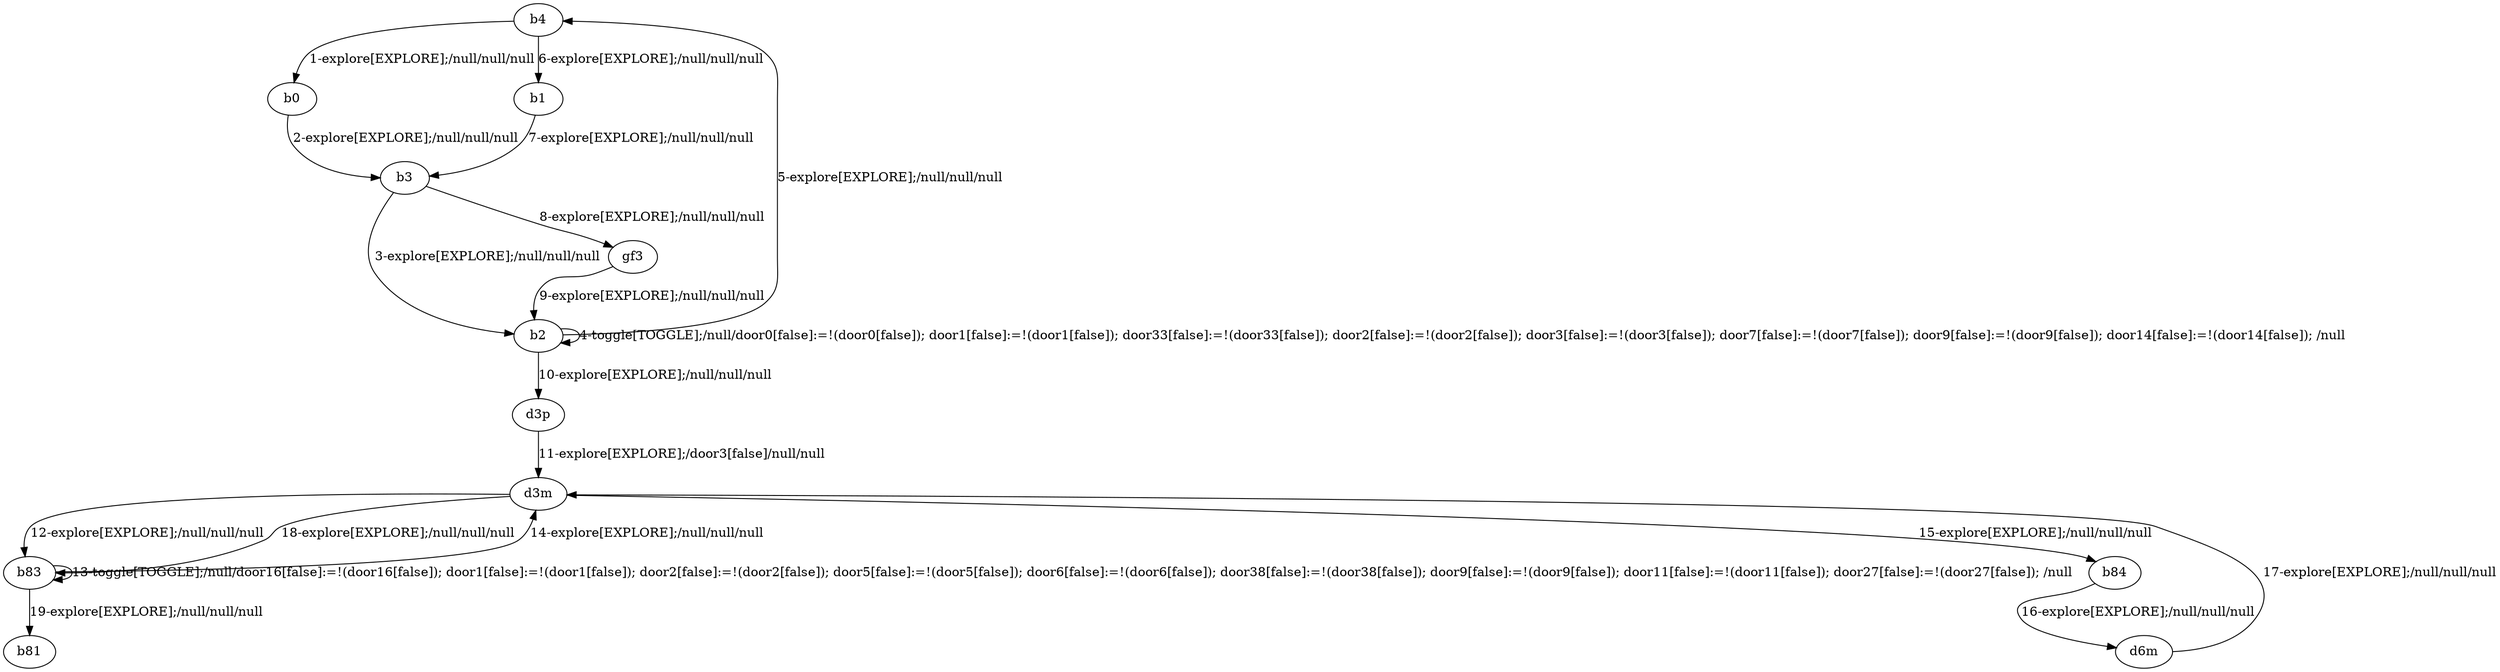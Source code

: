 # Total number of goals covered by this test: 1
# b83 --> b81

digraph g {
"b4" -> "b0" [label = "1-explore[EXPLORE];/null/null/null"];
"b0" -> "b3" [label = "2-explore[EXPLORE];/null/null/null"];
"b3" -> "b2" [label = "3-explore[EXPLORE];/null/null/null"];
"b2" -> "b2" [label = "4-toggle[TOGGLE];/null/door0[false]:=!(door0[false]); door1[false]:=!(door1[false]); door33[false]:=!(door33[false]); door2[false]:=!(door2[false]); door3[false]:=!(door3[false]); door7[false]:=!(door7[false]); door9[false]:=!(door9[false]); door14[false]:=!(door14[false]); /null"];
"b2" -> "b4" [label = "5-explore[EXPLORE];/null/null/null"];
"b4" -> "b1" [label = "6-explore[EXPLORE];/null/null/null"];
"b1" -> "b3" [label = "7-explore[EXPLORE];/null/null/null"];
"b3" -> "gf3" [label = "8-explore[EXPLORE];/null/null/null"];
"gf3" -> "b2" [label = "9-explore[EXPLORE];/null/null/null"];
"b2" -> "d3p" [label = "10-explore[EXPLORE];/null/null/null"];
"d3p" -> "d3m" [label = "11-explore[EXPLORE];/door3[false]/null/null"];
"d3m" -> "b83" [label = "12-explore[EXPLORE];/null/null/null"];
"b83" -> "b83" [label = "13-toggle[TOGGLE];/null/door16[false]:=!(door16[false]); door1[false]:=!(door1[false]); door2[false]:=!(door2[false]); door5[false]:=!(door5[false]); door6[false]:=!(door6[false]); door38[false]:=!(door38[false]); door9[false]:=!(door9[false]); door11[false]:=!(door11[false]); door27[false]:=!(door27[false]); /null"];
"b83" -> "d3m" [label = "14-explore[EXPLORE];/null/null/null"];
"d3m" -> "b84" [label = "15-explore[EXPLORE];/null/null/null"];
"b84" -> "d6m" [label = "16-explore[EXPLORE];/null/null/null"];
"d6m" -> "d3m" [label = "17-explore[EXPLORE];/null/null/null"];
"d3m" -> "b83" [label = "18-explore[EXPLORE];/null/null/null"];
"b83" -> "b81" [label = "19-explore[EXPLORE];/null/null/null"];
}